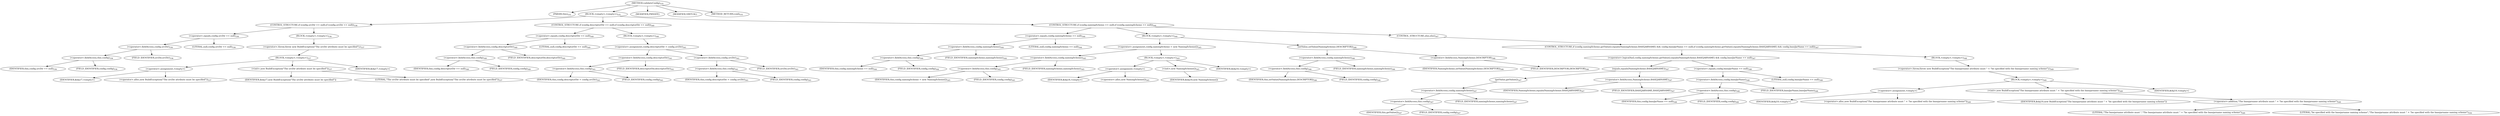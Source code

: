 digraph "validateConfig" {  
"760" [label = <(METHOD,validateConfig)<SUB>535</SUB>> ]
"761" [label = <(PARAM,this)<SUB>535</SUB>> ]
"762" [label = <(BLOCK,&lt;empty&gt;,&lt;empty&gt;)<SUB>535</SUB>> ]
"763" [label = <(CONTROL_STRUCTURE,if (config.srcDir == null),if (config.srcDir == null))<SUB>536</SUB>> ]
"764" [label = <(&lt;operator&gt;.equals,config.srcDir == null)<SUB>536</SUB>> ]
"765" [label = <(&lt;operator&gt;.fieldAccess,config.srcDir)<SUB>536</SUB>> ]
"766" [label = <(&lt;operator&gt;.fieldAccess,this.config)<SUB>536</SUB>> ]
"767" [label = <(IDENTIFIER,this,config.srcDir == null)<SUB>536</SUB>> ]
"768" [label = <(FIELD_IDENTIFIER,config,config)<SUB>536</SUB>> ]
"769" [label = <(FIELD_IDENTIFIER,srcDir,srcDir)<SUB>536</SUB>> ]
"770" [label = <(LITERAL,null,config.srcDir == null)<SUB>536</SUB>> ]
"771" [label = <(BLOCK,&lt;empty&gt;,&lt;empty&gt;)<SUB>536</SUB>> ]
"772" [label = <(&lt;operator&gt;.throw,throw new BuildException(&quot;The srcDir attribute must be specified&quot;);)<SUB>537</SUB>> ]
"773" [label = <(BLOCK,&lt;empty&gt;,&lt;empty&gt;)<SUB>537</SUB>> ]
"774" [label = <(&lt;operator&gt;.assignment,&lt;empty&gt;)> ]
"775" [label = <(IDENTIFIER,$obj17,&lt;empty&gt;)> ]
"776" [label = <(&lt;operator&gt;.alloc,new BuildException(&quot;The srcDir attribute must be specified&quot;))<SUB>537</SUB>> ]
"777" [label = <(&lt;init&gt;,new BuildException(&quot;The srcDir attribute must be specified&quot;))<SUB>537</SUB>> ]
"778" [label = <(IDENTIFIER,$obj17,new BuildException(&quot;The srcDir attribute must be specified&quot;))> ]
"779" [label = <(LITERAL,&quot;The srcDir attribute must be specified&quot;,new BuildException(&quot;The srcDir attribute must be specified&quot;))<SUB>537</SUB>> ]
"780" [label = <(IDENTIFIER,$obj17,&lt;empty&gt;)> ]
"781" [label = <(CONTROL_STRUCTURE,if (config.descriptorDir == null),if (config.descriptorDir == null))<SUB>540</SUB>> ]
"782" [label = <(&lt;operator&gt;.equals,config.descriptorDir == null)<SUB>540</SUB>> ]
"783" [label = <(&lt;operator&gt;.fieldAccess,config.descriptorDir)<SUB>540</SUB>> ]
"784" [label = <(&lt;operator&gt;.fieldAccess,this.config)<SUB>540</SUB>> ]
"785" [label = <(IDENTIFIER,this,config.descriptorDir == null)<SUB>540</SUB>> ]
"786" [label = <(FIELD_IDENTIFIER,config,config)<SUB>540</SUB>> ]
"787" [label = <(FIELD_IDENTIFIER,descriptorDir,descriptorDir)<SUB>540</SUB>> ]
"788" [label = <(LITERAL,null,config.descriptorDir == null)<SUB>540</SUB>> ]
"789" [label = <(BLOCK,&lt;empty&gt;,&lt;empty&gt;)<SUB>540</SUB>> ]
"790" [label = <(&lt;operator&gt;.assignment,config.descriptorDir = config.srcDir)<SUB>541</SUB>> ]
"791" [label = <(&lt;operator&gt;.fieldAccess,config.descriptorDir)<SUB>541</SUB>> ]
"792" [label = <(&lt;operator&gt;.fieldAccess,this.config)<SUB>541</SUB>> ]
"793" [label = <(IDENTIFIER,this,config.descriptorDir = config.srcDir)<SUB>541</SUB>> ]
"794" [label = <(FIELD_IDENTIFIER,config,config)<SUB>541</SUB>> ]
"795" [label = <(FIELD_IDENTIFIER,descriptorDir,descriptorDir)<SUB>541</SUB>> ]
"796" [label = <(&lt;operator&gt;.fieldAccess,config.srcDir)<SUB>541</SUB>> ]
"797" [label = <(&lt;operator&gt;.fieldAccess,this.config)<SUB>541</SUB>> ]
"798" [label = <(IDENTIFIER,this,config.descriptorDir = config.srcDir)<SUB>541</SUB>> ]
"799" [label = <(FIELD_IDENTIFIER,config,config)<SUB>541</SUB>> ]
"800" [label = <(FIELD_IDENTIFIER,srcDir,srcDir)<SUB>541</SUB>> ]
"801" [label = <(CONTROL_STRUCTURE,if (config.namingScheme == null),if (config.namingScheme == null))<SUB>544</SUB>> ]
"802" [label = <(&lt;operator&gt;.equals,config.namingScheme == null)<SUB>544</SUB>> ]
"803" [label = <(&lt;operator&gt;.fieldAccess,config.namingScheme)<SUB>544</SUB>> ]
"804" [label = <(&lt;operator&gt;.fieldAccess,this.config)<SUB>544</SUB>> ]
"805" [label = <(IDENTIFIER,this,config.namingScheme == null)<SUB>544</SUB>> ]
"806" [label = <(FIELD_IDENTIFIER,config,config)<SUB>544</SUB>> ]
"807" [label = <(FIELD_IDENTIFIER,namingScheme,namingScheme)<SUB>544</SUB>> ]
"808" [label = <(LITERAL,null,config.namingScheme == null)<SUB>544</SUB>> ]
"809" [label = <(BLOCK,&lt;empty&gt;,&lt;empty&gt;)<SUB>544</SUB>> ]
"810" [label = <(&lt;operator&gt;.assignment,config.namingScheme = new NamingScheme())<SUB>545</SUB>> ]
"811" [label = <(&lt;operator&gt;.fieldAccess,config.namingScheme)<SUB>545</SUB>> ]
"812" [label = <(&lt;operator&gt;.fieldAccess,this.config)<SUB>545</SUB>> ]
"813" [label = <(IDENTIFIER,this,config.namingScheme = new NamingScheme())<SUB>545</SUB>> ]
"814" [label = <(FIELD_IDENTIFIER,config,config)<SUB>545</SUB>> ]
"815" [label = <(FIELD_IDENTIFIER,namingScheme,namingScheme)<SUB>545</SUB>> ]
"816" [label = <(BLOCK,&lt;empty&gt;,&lt;empty&gt;)<SUB>545</SUB>> ]
"817" [label = <(&lt;operator&gt;.assignment,&lt;empty&gt;)> ]
"818" [label = <(IDENTIFIER,$obj18,&lt;empty&gt;)> ]
"819" [label = <(&lt;operator&gt;.alloc,new NamingScheme())<SUB>545</SUB>> ]
"820" [label = <(&lt;init&gt;,new NamingScheme())<SUB>545</SUB>> ]
"821" [label = <(IDENTIFIER,$obj18,new NamingScheme())> ]
"822" [label = <(IDENTIFIER,$obj18,&lt;empty&gt;)> ]
"823" [label = <(setValue,setValue(NamingScheme.DESCRIPTOR))<SUB>546</SUB>> ]
"824" [label = <(&lt;operator&gt;.fieldAccess,config.namingScheme)<SUB>546</SUB>> ]
"825" [label = <(&lt;operator&gt;.fieldAccess,this.config)<SUB>546</SUB>> ]
"826" [label = <(IDENTIFIER,this,setValue(NamingScheme.DESCRIPTOR))<SUB>546</SUB>> ]
"827" [label = <(FIELD_IDENTIFIER,config,config)<SUB>546</SUB>> ]
"828" [label = <(FIELD_IDENTIFIER,namingScheme,namingScheme)<SUB>546</SUB>> ]
"829" [label = <(&lt;operator&gt;.fieldAccess,NamingScheme.DESCRIPTOR)<SUB>546</SUB>> ]
"830" [label = <(IDENTIFIER,NamingScheme,setValue(NamingScheme.DESCRIPTOR))<SUB>546</SUB>> ]
"831" [label = <(FIELD_IDENTIFIER,DESCRIPTOR,DESCRIPTOR)<SUB>546</SUB>> ]
"832" [label = <(CONTROL_STRUCTURE,else,else)<SUB>547</SUB>> ]
"833" [label = <(CONTROL_STRUCTURE,if (config.namingScheme.getValue().equals(NamingScheme.BASEJARNAME) &amp;&amp; config.baseJarName == null),if (config.namingScheme.getValue().equals(NamingScheme.BASEJARNAME) &amp;&amp; config.baseJarName == null))<SUB>547</SUB>> ]
"834" [label = <(&lt;operator&gt;.logicalAnd,config.namingScheme.getValue().equals(NamingScheme.BASEJARNAME) &amp;&amp; config.baseJarName == null)<SUB>547</SUB>> ]
"835" [label = <(equals,equals(NamingScheme.BASEJARNAME))<SUB>547</SUB>> ]
"836" [label = <(getValue,getValue())<SUB>547</SUB>> ]
"837" [label = <(&lt;operator&gt;.fieldAccess,config.namingScheme)<SUB>547</SUB>> ]
"838" [label = <(&lt;operator&gt;.fieldAccess,this.config)<SUB>547</SUB>> ]
"839" [label = <(IDENTIFIER,this,getValue())<SUB>547</SUB>> ]
"840" [label = <(FIELD_IDENTIFIER,config,config)<SUB>547</SUB>> ]
"841" [label = <(FIELD_IDENTIFIER,namingScheme,namingScheme)<SUB>547</SUB>> ]
"842" [label = <(&lt;operator&gt;.fieldAccess,NamingScheme.BASEJARNAME)<SUB>547</SUB>> ]
"843" [label = <(IDENTIFIER,NamingScheme,equals(NamingScheme.BASEJARNAME))<SUB>547</SUB>> ]
"844" [label = <(FIELD_IDENTIFIER,BASEJARNAME,BASEJARNAME)<SUB>547</SUB>> ]
"845" [label = <(&lt;operator&gt;.equals,config.baseJarName == null)<SUB>548</SUB>> ]
"846" [label = <(&lt;operator&gt;.fieldAccess,config.baseJarName)<SUB>548</SUB>> ]
"847" [label = <(&lt;operator&gt;.fieldAccess,this.config)<SUB>548</SUB>> ]
"848" [label = <(IDENTIFIER,this,config.baseJarName == null)<SUB>548</SUB>> ]
"849" [label = <(FIELD_IDENTIFIER,config,config)<SUB>548</SUB>> ]
"850" [label = <(FIELD_IDENTIFIER,baseJarName,baseJarName)<SUB>548</SUB>> ]
"851" [label = <(LITERAL,null,config.baseJarName == null)<SUB>548</SUB>> ]
"852" [label = <(BLOCK,&lt;empty&gt;,&lt;empty&gt;)<SUB>548</SUB>> ]
"853" [label = <(&lt;operator&gt;.throw,throw new BuildException(&quot;The basejarname attribute must &quot; + &quot;be specified with the basejarname naming scheme&quot;);)<SUB>549</SUB>> ]
"854" [label = <(BLOCK,&lt;empty&gt;,&lt;empty&gt;)<SUB>549</SUB>> ]
"855" [label = <(&lt;operator&gt;.assignment,&lt;empty&gt;)> ]
"856" [label = <(IDENTIFIER,$obj19,&lt;empty&gt;)> ]
"857" [label = <(&lt;operator&gt;.alloc,new BuildException(&quot;The basejarname attribute must &quot; + &quot;be specified with the basejarname naming scheme&quot;))<SUB>549</SUB>> ]
"858" [label = <(&lt;init&gt;,new BuildException(&quot;The basejarname attribute must &quot; + &quot;be specified with the basejarname naming scheme&quot;))<SUB>549</SUB>> ]
"859" [label = <(IDENTIFIER,$obj19,new BuildException(&quot;The basejarname attribute must &quot; + &quot;be specified with the basejarname naming scheme&quot;))> ]
"860" [label = <(&lt;operator&gt;.addition,&quot;The basejarname attribute must &quot; + &quot;be specified with the basejarname naming scheme&quot;)<SUB>549</SUB>> ]
"861" [label = <(LITERAL,&quot;The basejarname attribute must &quot;,&quot;The basejarname attribute must &quot; + &quot;be specified with the basejarname naming scheme&quot;)<SUB>549</SUB>> ]
"862" [label = <(LITERAL,&quot;be specified with the basejarname naming scheme&quot;,&quot;The basejarname attribute must &quot; + &quot;be specified with the basejarname naming scheme&quot;)<SUB>550</SUB>> ]
"863" [label = <(IDENTIFIER,$obj19,&lt;empty&gt;)> ]
"864" [label = <(MODIFIER,PRIVATE)> ]
"865" [label = <(MODIFIER,VIRTUAL)> ]
"866" [label = <(METHOD_RETURN,void)<SUB>535</SUB>> ]
  "760" -> "761" 
  "760" -> "762" 
  "760" -> "864" 
  "760" -> "865" 
  "760" -> "866" 
  "762" -> "763" 
  "762" -> "781" 
  "762" -> "801" 
  "763" -> "764" 
  "763" -> "771" 
  "764" -> "765" 
  "764" -> "770" 
  "765" -> "766" 
  "765" -> "769" 
  "766" -> "767" 
  "766" -> "768" 
  "771" -> "772" 
  "772" -> "773" 
  "773" -> "774" 
  "773" -> "777" 
  "773" -> "780" 
  "774" -> "775" 
  "774" -> "776" 
  "777" -> "778" 
  "777" -> "779" 
  "781" -> "782" 
  "781" -> "789" 
  "782" -> "783" 
  "782" -> "788" 
  "783" -> "784" 
  "783" -> "787" 
  "784" -> "785" 
  "784" -> "786" 
  "789" -> "790" 
  "790" -> "791" 
  "790" -> "796" 
  "791" -> "792" 
  "791" -> "795" 
  "792" -> "793" 
  "792" -> "794" 
  "796" -> "797" 
  "796" -> "800" 
  "797" -> "798" 
  "797" -> "799" 
  "801" -> "802" 
  "801" -> "809" 
  "801" -> "832" 
  "802" -> "803" 
  "802" -> "808" 
  "803" -> "804" 
  "803" -> "807" 
  "804" -> "805" 
  "804" -> "806" 
  "809" -> "810" 
  "809" -> "823" 
  "810" -> "811" 
  "810" -> "816" 
  "811" -> "812" 
  "811" -> "815" 
  "812" -> "813" 
  "812" -> "814" 
  "816" -> "817" 
  "816" -> "820" 
  "816" -> "822" 
  "817" -> "818" 
  "817" -> "819" 
  "820" -> "821" 
  "823" -> "824" 
  "823" -> "829" 
  "824" -> "825" 
  "824" -> "828" 
  "825" -> "826" 
  "825" -> "827" 
  "829" -> "830" 
  "829" -> "831" 
  "832" -> "833" 
  "833" -> "834" 
  "833" -> "852" 
  "834" -> "835" 
  "834" -> "845" 
  "835" -> "836" 
  "835" -> "842" 
  "836" -> "837" 
  "837" -> "838" 
  "837" -> "841" 
  "838" -> "839" 
  "838" -> "840" 
  "842" -> "843" 
  "842" -> "844" 
  "845" -> "846" 
  "845" -> "851" 
  "846" -> "847" 
  "846" -> "850" 
  "847" -> "848" 
  "847" -> "849" 
  "852" -> "853" 
  "853" -> "854" 
  "854" -> "855" 
  "854" -> "858" 
  "854" -> "863" 
  "855" -> "856" 
  "855" -> "857" 
  "858" -> "859" 
  "858" -> "860" 
  "860" -> "861" 
  "860" -> "862" 
}
